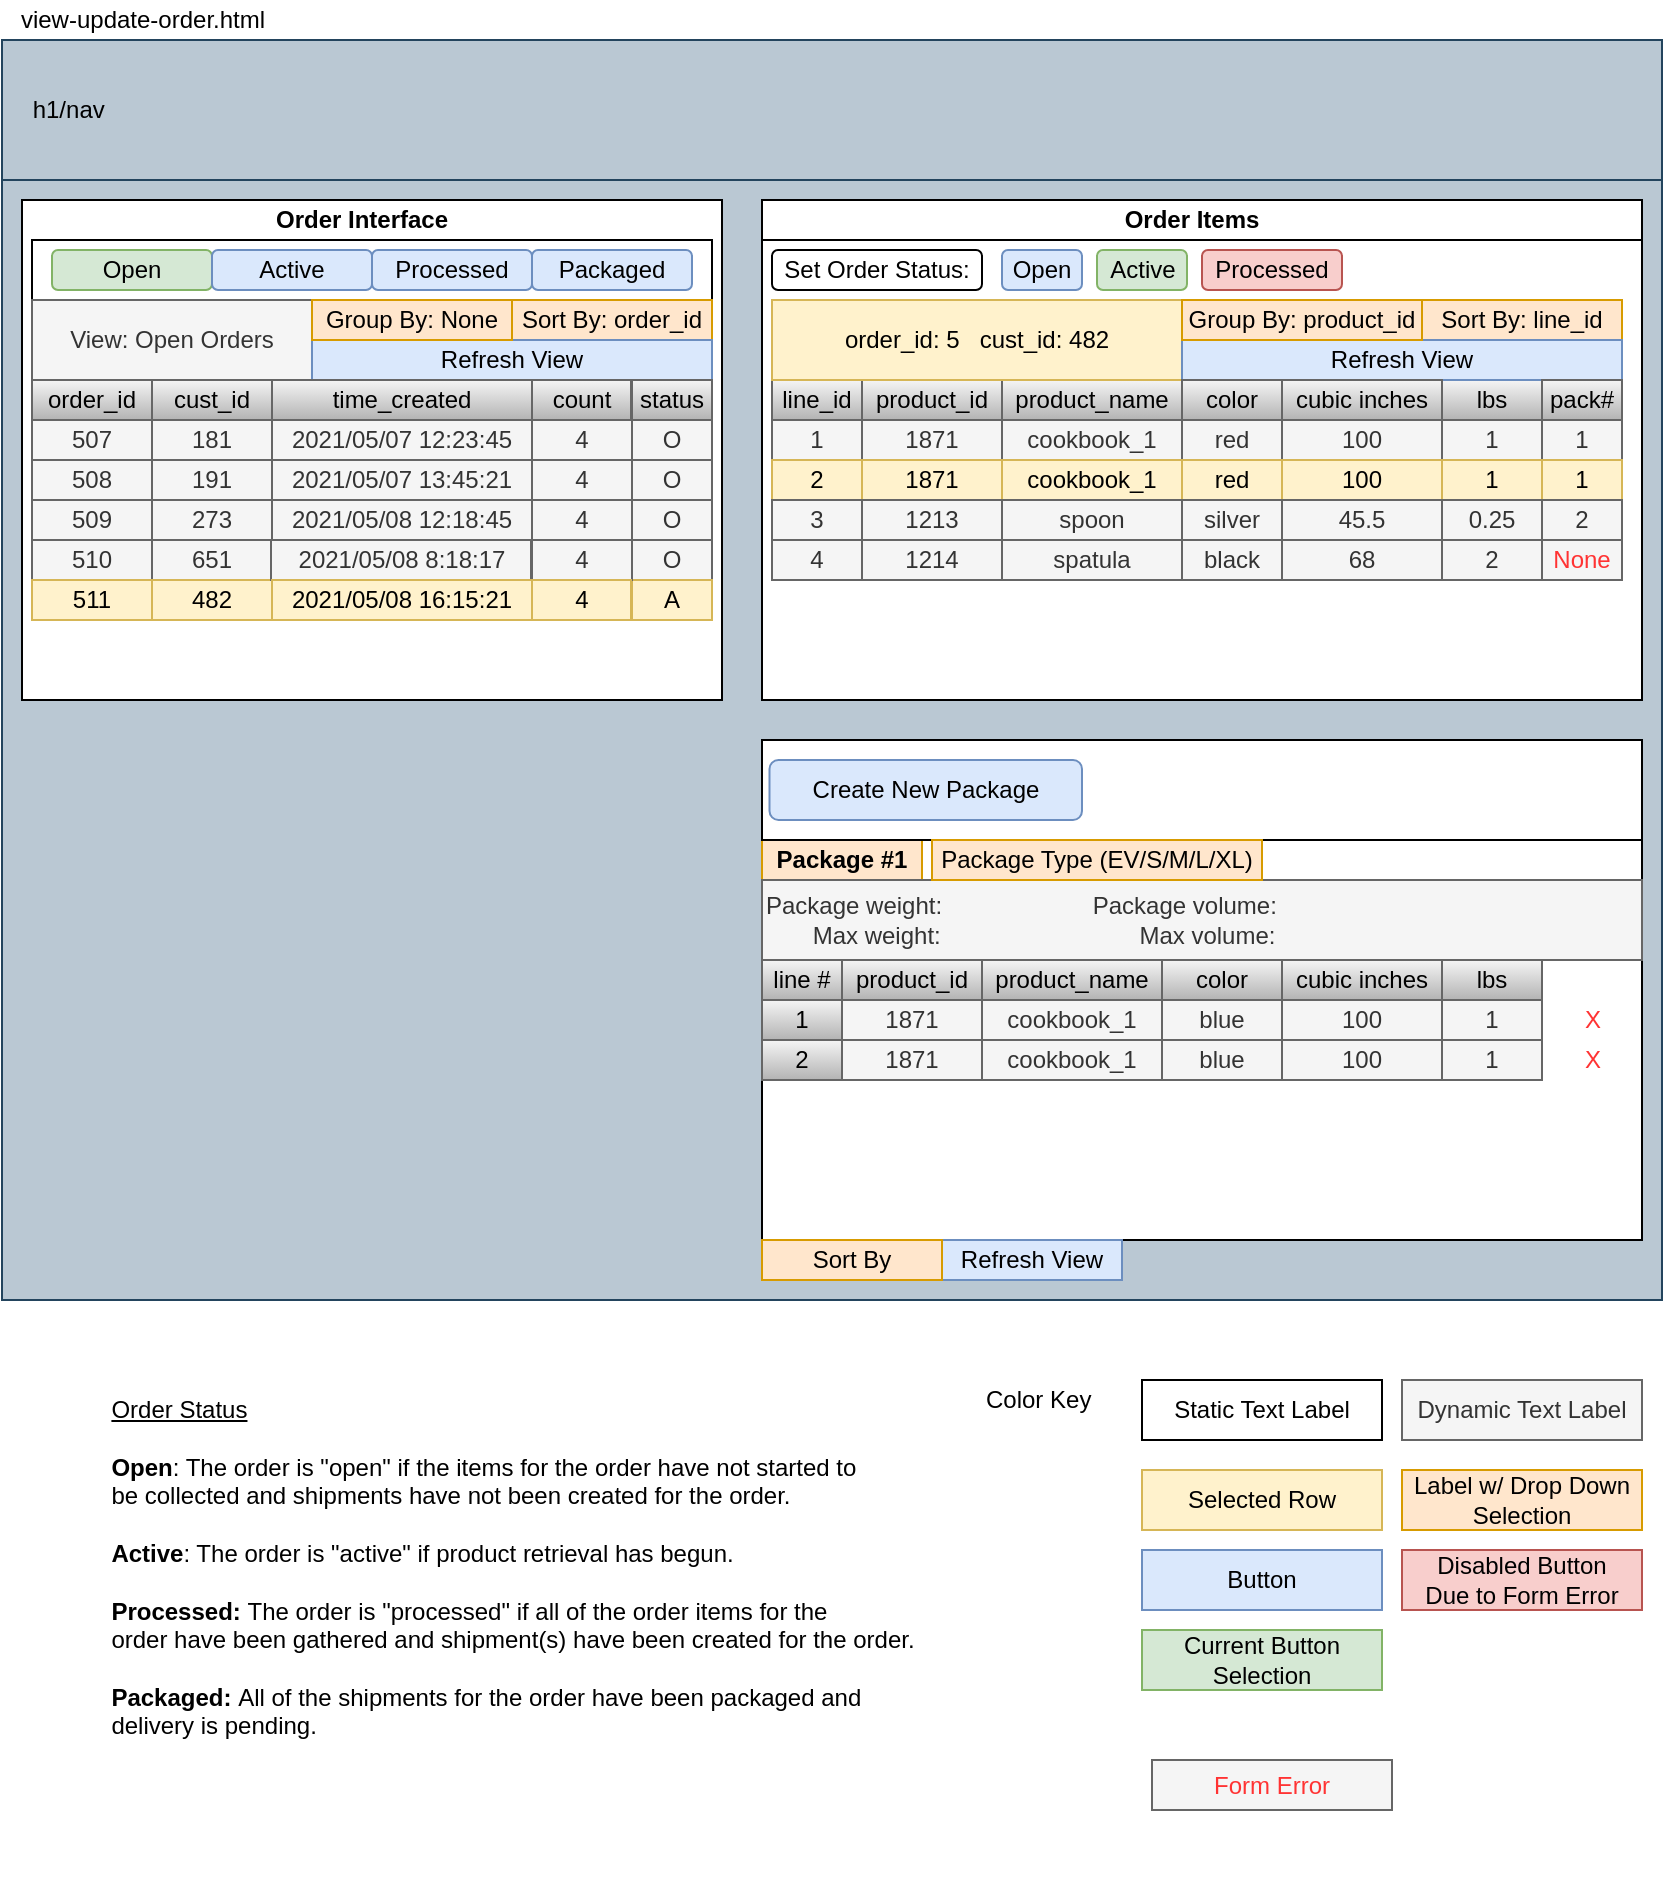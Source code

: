 <mxfile version="16.1.2" type="device" pages="2"><diagram id="BuXL6oBFSHTAcKsZrIEy" name="Page-1"><mxGraphModel dx="786" dy="572" grid="1" gridSize="10" guides="1" tooltips="1" connect="1" arrows="1" fold="1" page="1" pageScale="1" pageWidth="850" pageHeight="1100" math="0" shadow="0"><root><mxCell id="0"/><mxCell id="1" parent="0"/><mxCell id="WvQGHnOPf6z63JiF0Jk0-1" value="" style="rounded=0;whiteSpace=wrap;html=1;fillColor=#bac8d3;strokeColor=#23445d;" vertex="1" parent="1"><mxGeometry x="10" y="30" width="830" height="630" as="geometry"/></mxCell><mxCell id="WvQGHnOPf6z63JiF0Jk0-2" value="&amp;nbsp; &amp;nbsp; h1/nav" style="rounded=0;whiteSpace=wrap;html=1;align=left;fillColor=#bac8d3;strokeColor=#23445d;" vertex="1" parent="1"><mxGeometry x="10" y="30" width="830" height="70" as="geometry"/></mxCell><mxCell id="WvQGHnOPf6z63JiF0Jk0-3" value="" style="rounded=0;whiteSpace=wrap;html=1;" vertex="1" parent="1"><mxGeometry x="20" y="110" width="350" height="250" as="geometry"/></mxCell><mxCell id="WvQGHnOPf6z63JiF0Jk0-5" value="view-update-order.html" style="text;html=1;align=center;verticalAlign=middle;resizable=0;points=[];autosize=1;strokeColor=none;fillColor=none;" vertex="1" parent="1"><mxGeometry x="10" y="10" width="140" height="20" as="geometry"/></mxCell><mxCell id="WvQGHnOPf6z63JiF0Jk0-7" value="" style="rounded=0;whiteSpace=wrap;html=1;" vertex="1" parent="1"><mxGeometry x="25" y="130" width="340" height="30" as="geometry"/></mxCell><mxCell id="WvQGHnOPf6z63JiF0Jk0-8" value="Open" style="rounded=1;whiteSpace=wrap;html=1;fillColor=#d5e8d4;strokeColor=#82b366;" vertex="1" parent="1"><mxGeometry x="35" y="135" width="80" height="20" as="geometry"/></mxCell><mxCell id="WvQGHnOPf6z63JiF0Jk0-10" value="Active" style="rounded=1;whiteSpace=wrap;html=1;fillColor=#dae8fc;strokeColor=#6c8ebf;" vertex="1" parent="1"><mxGeometry x="115" y="135" width="80" height="20" as="geometry"/></mxCell><mxCell id="WvQGHnOPf6z63JiF0Jk0-12" value="Packaged" style="rounded=1;whiteSpace=wrap;html=1;fillColor=#dae8fc;strokeColor=#6c8ebf;" vertex="1" parent="1"><mxGeometry x="275" y="135" width="80" height="20" as="geometry"/></mxCell><mxCell id="WvQGHnOPf6z63JiF0Jk0-14" value="Processed" style="rounded=1;whiteSpace=wrap;html=1;fillColor=#dae8fc;strokeColor=#6c8ebf;" vertex="1" parent="1"><mxGeometry x="195" y="135" width="80" height="20" as="geometry"/></mxCell><mxCell id="WvQGHnOPf6z63JiF0Jk0-15" value="&lt;div style=&quot;text-align: left&quot;&gt;&lt;span&gt;&lt;u&gt;Order Status&lt;/u&gt;&lt;/span&gt;&lt;/div&gt;&lt;div style=&quot;text-align: left&quot;&gt;&lt;span&gt;&lt;u&gt;&lt;br&gt;&lt;/u&gt;&lt;/span&gt;&lt;/div&gt;&lt;b&gt;&lt;div style=&quot;text-align: left&quot;&gt;&lt;b&gt;Open&lt;/b&gt;&lt;span style=&quot;font-weight: normal&quot;&gt;: The order is &quot;open&quot; if the items for the order have not started to&lt;/span&gt;&lt;/div&gt;&lt;/b&gt;&lt;div style=&quot;text-align: left&quot;&gt;&lt;span&gt;be collected and shipments have not been created for the order.&lt;/span&gt;&lt;/div&gt;&lt;div style=&quot;text-align: left&quot;&gt;&lt;br&gt;&lt;/div&gt;&lt;div style=&quot;text-align: left&quot;&gt;&lt;b&gt;Active&lt;/b&gt;&lt;span&gt;: The order is &quot;active&quot; if product retrieval has begun.&lt;/span&gt;&lt;/div&gt;&lt;div style=&quot;text-align: left&quot;&gt;&lt;br&gt;&lt;/div&gt;&lt;b&gt;&lt;div style=&quot;text-align: left&quot;&gt;&lt;b&gt;Processed: &lt;/b&gt;&lt;span style=&quot;font-weight: normal&quot;&gt;The order is &quot;processed&quot; if all of the order items for the&lt;/span&gt;&lt;/div&gt;&lt;/b&gt;&lt;div style=&quot;text-align: left&quot;&gt;&lt;span&gt;order have been gathered and shipment(s) have been created for the order.&lt;/span&gt;&lt;/div&gt;&lt;div style=&quot;text-align: left&quot;&gt;&lt;br&gt;&lt;/div&gt;&lt;b&gt;&lt;div style=&quot;text-align: left&quot;&gt;&lt;b&gt;Packaged: &lt;/b&gt;&lt;span style=&quot;font-weight: normal&quot;&gt;All of the shipments for the order have been packaged and&amp;nbsp;&lt;/span&gt;&lt;/div&gt;&lt;/b&gt;&lt;div style=&quot;text-align: left&quot;&gt;&lt;span&gt;delivery is pending.&lt;/span&gt;&lt;/div&gt;&lt;div style=&quot;text-align: left&quot;&gt;&lt;span&gt;&lt;br&gt;&lt;/span&gt;&lt;/div&gt;&lt;div style=&quot;text-align: left&quot;&gt;&lt;span&gt;&lt;br&gt;&lt;/span&gt;&lt;/div&gt;&lt;div style=&quot;text-align: left&quot;&gt;&lt;br&gt;&lt;/div&gt;&lt;br&gt;&amp;nbsp;" style="text;html=1;align=center;verticalAlign=middle;resizable=0;points=[];autosize=1;strokeColor=none;fillColor=none;" vertex="1" parent="1"><mxGeometry x="55" y="710" width="420" height="240" as="geometry"/></mxCell><mxCell id="WvQGHnOPf6z63JiF0Jk0-16" value="&lt;b&gt;Order Interface&lt;/b&gt;" style="text;html=1;align=left;verticalAlign=middle;resizable=0;points=[];autosize=1;strokeColor=none;fillColor=none;" vertex="1" parent="1"><mxGeometry x="145" y="110" width="100" height="20" as="geometry"/></mxCell><mxCell id="WvQGHnOPf6z63JiF0Jk0-17" value="View: Open Orders" style="rounded=0;whiteSpace=wrap;html=1;fillColor=#f5f5f5;fontColor=#333333;strokeColor=#666666;" vertex="1" parent="1"><mxGeometry x="25" y="160" width="140" height="40" as="geometry"/></mxCell><mxCell id="WvQGHnOPf6z63JiF0Jk0-18" value="Sort By: order_id" style="rounded=0;whiteSpace=wrap;html=1;fillColor=#ffe6cc;strokeColor=#d79b00;" vertex="1" parent="1"><mxGeometry x="265" y="160" width="100" height="20" as="geometry"/></mxCell><mxCell id="WvQGHnOPf6z63JiF0Jk0-22" value="Refresh View" style="rounded=0;whiteSpace=wrap;html=1;fillColor=#dae8fc;strokeColor=#6c8ebf;" vertex="1" parent="1"><mxGeometry x="165" y="180" width="200" height="20" as="geometry"/></mxCell><mxCell id="WvQGHnOPf6z63JiF0Jk0-23" value="" style="rounded=0;whiteSpace=wrap;html=1;" vertex="1" parent="1"><mxGeometry x="390" y="110" width="440" height="250" as="geometry"/></mxCell><mxCell id="WvQGHnOPf6z63JiF0Jk0-24" value="Group By: None" style="rounded=0;whiteSpace=wrap;html=1;fillColor=#ffe6cc;strokeColor=#d79b00;" vertex="1" parent="1"><mxGeometry x="165" y="160" width="100" height="20" as="geometry"/></mxCell><mxCell id="WvQGHnOPf6z63JiF0Jk0-25" value="order_id" style="rounded=0;whiteSpace=wrap;html=1;fillColor=#f5f5f5;strokeColor=#666666;gradientColor=#b3b3b3;" vertex="1" parent="1"><mxGeometry x="25" y="200" width="60" height="20" as="geometry"/></mxCell><mxCell id="WvQGHnOPf6z63JiF0Jk0-26" value="cust_id" style="rounded=0;whiteSpace=wrap;html=1;fillColor=#f5f5f5;strokeColor=#666666;gradientColor=#b3b3b3;" vertex="1" parent="1"><mxGeometry x="85" y="200" width="60" height="20" as="geometry"/></mxCell><mxCell id="WvQGHnOPf6z63JiF0Jk0-27" value="time_created" style="rounded=0;whiteSpace=wrap;html=1;fillColor=#f5f5f5;strokeColor=#666666;gradientColor=#b3b3b3;" vertex="1" parent="1"><mxGeometry x="145" y="200" width="130" height="20" as="geometry"/></mxCell><mxCell id="WvQGHnOPf6z63JiF0Jk0-28" value="Color Key" style="text;html=1;align=left;verticalAlign=middle;resizable=0;points=[];autosize=1;strokeColor=none;fillColor=none;" vertex="1" parent="1"><mxGeometry x="500" y="700" width="70" height="20" as="geometry"/></mxCell><mxCell id="WvQGHnOPf6z63JiF0Jk0-29" value="Static Text Label" style="whiteSpace=wrap;html=1;" vertex="1" parent="1"><mxGeometry x="580" y="700" width="120" height="30" as="geometry"/></mxCell><mxCell id="WvQGHnOPf6z63JiF0Jk0-30" value="Dynamic Text Label" style="whiteSpace=wrap;html=1;fillColor=#f5f5f5;fontColor=#333333;strokeColor=#666666;" vertex="1" parent="1"><mxGeometry x="710" y="700" width="120" height="30" as="geometry"/></mxCell><mxCell id="WvQGHnOPf6z63JiF0Jk0-31" value="Button" style="whiteSpace=wrap;html=1;fillColor=#dae8fc;strokeColor=#6c8ebf;" vertex="1" parent="1"><mxGeometry x="580" y="785" width="120" height="30" as="geometry"/></mxCell><mxCell id="WvQGHnOPf6z63JiF0Jk0-32" value="Current Button Selection" style="whiteSpace=wrap;html=1;fillColor=#d5e8d4;strokeColor=#82b366;" vertex="1" parent="1"><mxGeometry x="580" y="825" width="120" height="30" as="geometry"/></mxCell><mxCell id="WvQGHnOPf6z63JiF0Jk0-33" value="Selected Row" style="whiteSpace=wrap;html=1;fillColor=#fff2cc;strokeColor=#d6b656;" vertex="1" parent="1"><mxGeometry x="580" y="745" width="120" height="30" as="geometry"/></mxCell><mxCell id="WvQGHnOPf6z63JiF0Jk0-34" value="Label w/ Drop Down Selection" style="whiteSpace=wrap;html=1;fillColor=#ffe6cc;strokeColor=#d79b00;" vertex="1" parent="1"><mxGeometry x="710" y="745" width="120" height="30" as="geometry"/></mxCell><mxCell id="WvQGHnOPf6z63JiF0Jk0-35" value="count" style="rounded=0;whiteSpace=wrap;html=1;fillColor=#f5f5f5;strokeColor=#666666;gradientColor=#b3b3b3;" vertex="1" parent="1"><mxGeometry x="275" y="200" width="49.5" height="20" as="geometry"/></mxCell><mxCell id="WvQGHnOPf6z63JiF0Jk0-36" value="status" style="rounded=0;whiteSpace=wrap;html=1;fillColor=#f5f5f5;strokeColor=#666666;gradientColor=#b3b3b3;" vertex="1" parent="1"><mxGeometry x="325" y="200" width="40" height="20" as="geometry"/></mxCell><mxCell id="WvQGHnOPf6z63JiF0Jk0-37" value="507" style="rounded=0;whiteSpace=wrap;html=1;fillColor=#f5f5f5;strokeColor=#666666;fontColor=#333333;" vertex="1" parent="1"><mxGeometry x="25" y="220" width="60" height="20" as="geometry"/></mxCell><mxCell id="WvQGHnOPf6z63JiF0Jk0-38" value="181" style="rounded=0;whiteSpace=wrap;html=1;fillColor=#f5f5f5;strokeColor=#666666;fontColor=#333333;" vertex="1" parent="1"><mxGeometry x="85" y="220" width="60" height="20" as="geometry"/></mxCell><mxCell id="WvQGHnOPf6z63JiF0Jk0-39" value="2021/05/07 12:23:45" style="rounded=0;whiteSpace=wrap;html=1;fillColor=#f5f5f5;strokeColor=#666666;fontColor=#333333;" vertex="1" parent="1"><mxGeometry x="145" y="220" width="130" height="20" as="geometry"/></mxCell><mxCell id="WvQGHnOPf6z63JiF0Jk0-40" value="4" style="rounded=0;whiteSpace=wrap;html=1;fillColor=#f5f5f5;strokeColor=#666666;fontColor=#333333;" vertex="1" parent="1"><mxGeometry x="275" y="220" width="50" height="20" as="geometry"/></mxCell><mxCell id="WvQGHnOPf6z63JiF0Jk0-41" value="O" style="rounded=0;whiteSpace=wrap;html=1;fillColor=#f5f5f5;strokeColor=#666666;fontColor=#333333;" vertex="1" parent="1"><mxGeometry x="325" y="220" width="40" height="20" as="geometry"/></mxCell><mxCell id="WvQGHnOPf6z63JiF0Jk0-42" value="508" style="rounded=0;whiteSpace=wrap;html=1;fillColor=#f5f5f5;strokeColor=#666666;fontColor=#333333;" vertex="1" parent="1"><mxGeometry x="25" y="240" width="60" height="20" as="geometry"/></mxCell><mxCell id="WvQGHnOPf6z63JiF0Jk0-43" value="191" style="rounded=0;whiteSpace=wrap;html=1;fillColor=#f5f5f5;strokeColor=#666666;fontColor=#333333;" vertex="1" parent="1"><mxGeometry x="85" y="240" width="60" height="20" as="geometry"/></mxCell><mxCell id="WvQGHnOPf6z63JiF0Jk0-46" value="O" style="rounded=0;whiteSpace=wrap;html=1;fillColor=#f5f5f5;strokeColor=#666666;fontColor=#333333;" vertex="1" parent="1"><mxGeometry x="325" y="240" width="40" height="20" as="geometry"/></mxCell><mxCell id="WvQGHnOPf6z63JiF0Jk0-47" value="509" style="rounded=0;whiteSpace=wrap;html=1;fillColor=#f5f5f5;strokeColor=#666666;fontColor=#333333;" vertex="1" parent="1"><mxGeometry x="25" y="260" width="60" height="20" as="geometry"/></mxCell><mxCell id="WvQGHnOPf6z63JiF0Jk0-48" value="273" style="rounded=0;whiteSpace=wrap;html=1;fillColor=#f5f5f5;strokeColor=#666666;fontColor=#333333;" vertex="1" parent="1"><mxGeometry x="85" y="260" width="60" height="20" as="geometry"/></mxCell><mxCell id="WvQGHnOPf6z63JiF0Jk0-51" value="O" style="rounded=0;whiteSpace=wrap;html=1;fillColor=#f5f5f5;strokeColor=#666666;fontColor=#333333;" vertex="1" parent="1"><mxGeometry x="325" y="260" width="40" height="20" as="geometry"/></mxCell><mxCell id="WvQGHnOPf6z63JiF0Jk0-52" value="510" style="rounded=0;whiteSpace=wrap;html=1;fillColor=#f5f5f5;strokeColor=#666666;fontColor=#333333;" vertex="1" parent="1"><mxGeometry x="25" y="280" width="60" height="20" as="geometry"/></mxCell><mxCell id="WvQGHnOPf6z63JiF0Jk0-53" value="651" style="rounded=0;whiteSpace=wrap;html=1;fillColor=#f5f5f5;strokeColor=#666666;fontColor=#333333;" vertex="1" parent="1"><mxGeometry x="85" y="280" width="60" height="20" as="geometry"/></mxCell><mxCell id="WvQGHnOPf6z63JiF0Jk0-56" value="O" style="rounded=0;whiteSpace=wrap;html=1;fillColor=#f5f5f5;strokeColor=#666666;fontColor=#333333;" vertex="1" parent="1"><mxGeometry x="325" y="280" width="40" height="20" as="geometry"/></mxCell><mxCell id="WvQGHnOPf6z63JiF0Jk0-57" value="511" style="rounded=0;whiteSpace=wrap;html=1;fillColor=#fff2cc;strokeColor=#d6b656;" vertex="1" parent="1"><mxGeometry x="25" y="300" width="60" height="20" as="geometry"/></mxCell><mxCell id="WvQGHnOPf6z63JiF0Jk0-58" value="482" style="rounded=0;whiteSpace=wrap;html=1;fillColor=#fff2cc;strokeColor=#d6b656;" vertex="1" parent="1"><mxGeometry x="85" y="300" width="60" height="20" as="geometry"/></mxCell><mxCell id="WvQGHnOPf6z63JiF0Jk0-61" value="A" style="rounded=0;whiteSpace=wrap;html=1;fillColor=#fff2cc;strokeColor=#d6b656;" vertex="1" parent="1"><mxGeometry x="325" y="300" width="40" height="20" as="geometry"/></mxCell><mxCell id="WvQGHnOPf6z63JiF0Jk0-98" value="1" style="rounded=0;whiteSpace=wrap;html=1;fillColor=#f5f5f5;strokeColor=#666666;fontColor=#333333;" vertex="1" parent="1"><mxGeometry x="395" y="220" width="45" height="20" as="geometry"/></mxCell><mxCell id="WvQGHnOPf6z63JiF0Jk0-99" value="1871" style="rounded=0;whiteSpace=wrap;html=1;fillColor=#f5f5f5;strokeColor=#666666;fontColor=#333333;" vertex="1" parent="1"><mxGeometry x="440" y="220" width="70" height="20" as="geometry"/></mxCell><mxCell id="WvQGHnOPf6z63JiF0Jk0-100" value="cookbook_1" style="rounded=0;whiteSpace=wrap;html=1;fillColor=#f5f5f5;strokeColor=#666666;fontColor=#333333;" vertex="1" parent="1"><mxGeometry x="510" y="220" width="90" height="20" as="geometry"/></mxCell><mxCell id="WvQGHnOPf6z63JiF0Jk0-102" value="1" style="rounded=0;whiteSpace=wrap;html=1;fillColor=#f5f5f5;strokeColor=#666666;fontColor=#333333;" vertex="1" parent="1"><mxGeometry x="730" y="220" width="50" height="20" as="geometry"/></mxCell><mxCell id="WvQGHnOPf6z63JiF0Jk0-103" value="line_id" style="rounded=0;whiteSpace=wrap;html=1;fillColor=#f5f5f5;strokeColor=#666666;gradientColor=#b3b3b3;" vertex="1" parent="1"><mxGeometry x="395" y="200" width="45" height="20" as="geometry"/></mxCell><mxCell id="WvQGHnOPf6z63JiF0Jk0-104" value="product_id" style="rounded=0;whiteSpace=wrap;html=1;fillColor=#f5f5f5;strokeColor=#666666;gradientColor=#b3b3b3;" vertex="1" parent="1"><mxGeometry x="440" y="200" width="70" height="20" as="geometry"/></mxCell><mxCell id="WvQGHnOPf6z63JiF0Jk0-105" value="product_name" style="rounded=0;whiteSpace=wrap;html=1;fillColor=#f5f5f5;strokeColor=#666666;gradientColor=#b3b3b3;" vertex="1" parent="1"><mxGeometry x="510" y="200" width="90" height="20" as="geometry"/></mxCell><mxCell id="WvQGHnOPf6z63JiF0Jk0-106" value="lbs" style="rounded=0;whiteSpace=wrap;html=1;fillColor=#f5f5f5;strokeColor=#666666;gradientColor=#b3b3b3;" vertex="1" parent="1"><mxGeometry x="730" y="200" width="50" height="20" as="geometry"/></mxCell><mxCell id="WvQGHnOPf6z63JiF0Jk0-109" value="order_id: 5&amp;nbsp; &amp;nbsp;cust_id: 482" style="rounded=0;whiteSpace=wrap;html=1;fillColor=#fff2cc;strokeColor=#d6b656;" vertex="1" parent="1"><mxGeometry x="395" y="160" width="205" height="40" as="geometry"/></mxCell><mxCell id="WvQGHnOPf6z63JiF0Jk0-113" value="4" style="rounded=0;whiteSpace=wrap;html=1;fillColor=#f5f5f5;strokeColor=#666666;fontColor=#333333;" vertex="1" parent="1"><mxGeometry x="275" y="240" width="50" height="20" as="geometry"/></mxCell><mxCell id="WvQGHnOPf6z63JiF0Jk0-123" value="Sort By: line_id" style="rounded=0;whiteSpace=wrap;html=1;fillColor=#ffe6cc;strokeColor=#d79b00;" vertex="1" parent="1"><mxGeometry x="720" y="160" width="100" height="20" as="geometry"/></mxCell><mxCell id="WvQGHnOPf6z63JiF0Jk0-124" value="Refresh View" style="rounded=0;whiteSpace=wrap;html=1;fillColor=#dae8fc;strokeColor=#6c8ebf;" vertex="1" parent="1"><mxGeometry x="600" y="180" width="220" height="20" as="geometry"/></mxCell><mxCell id="WvQGHnOPf6z63JiF0Jk0-125" value="Group By: product_id" style="rounded=0;whiteSpace=wrap;html=1;fillColor=#ffe6cc;strokeColor=#d79b00;" vertex="1" parent="1"><mxGeometry x="600" y="160" width="120" height="20" as="geometry"/></mxCell><mxCell id="WvQGHnOPf6z63JiF0Jk0-132" value="red" style="rounded=0;whiteSpace=wrap;html=1;fillColor=#f5f5f5;strokeColor=#666666;fontColor=#333333;" vertex="1" parent="1"><mxGeometry x="600" y="220" width="50" height="20" as="geometry"/></mxCell><mxCell id="WvQGHnOPf6z63JiF0Jk0-133" value="color" style="rounded=0;whiteSpace=wrap;html=1;fillColor=#f5f5f5;strokeColor=#666666;gradientColor=#b3b3b3;" vertex="1" parent="1"><mxGeometry x="600" y="200" width="50" height="20" as="geometry"/></mxCell><mxCell id="WvQGHnOPf6z63JiF0Jk0-134" value="2" style="rounded=0;whiteSpace=wrap;html=1;fillColor=#fff2cc;strokeColor=#d6b656;" vertex="1" parent="1"><mxGeometry x="395" y="240" width="45" height="20" as="geometry"/></mxCell><mxCell id="WvQGHnOPf6z63JiF0Jk0-135" value="1871" style="rounded=0;whiteSpace=wrap;html=1;fillColor=#fff2cc;strokeColor=#d6b656;" vertex="1" parent="1"><mxGeometry x="440" y="240" width="70" height="20" as="geometry"/></mxCell><mxCell id="WvQGHnOPf6z63JiF0Jk0-136" value="cookbook_1" style="rounded=0;whiteSpace=wrap;html=1;fillColor=#fff2cc;strokeColor=#d6b656;" vertex="1" parent="1"><mxGeometry x="510" y="240" width="90" height="20" as="geometry"/></mxCell><mxCell id="WvQGHnOPf6z63JiF0Jk0-137" value="1" style="rounded=0;whiteSpace=wrap;html=1;fillColor=#fff2cc;strokeColor=#d6b656;" vertex="1" parent="1"><mxGeometry x="730" y="240" width="50" height="20" as="geometry"/></mxCell><mxCell id="WvQGHnOPf6z63JiF0Jk0-138" value="red" style="rounded=0;whiteSpace=wrap;html=1;fillColor=#fff2cc;strokeColor=#d6b656;" vertex="1" parent="1"><mxGeometry x="600" y="240" width="50" height="20" as="geometry"/></mxCell><mxCell id="WvQGHnOPf6z63JiF0Jk0-139" value="" style="rounded=0;whiteSpace=wrap;html=1;" vertex="1" parent="1"><mxGeometry x="390" y="110" width="440" height="20" as="geometry"/></mxCell><mxCell id="WvQGHnOPf6z63JiF0Jk0-95" value="&lt;b&gt;Order Items&lt;/b&gt;" style="text;html=1;strokeColor=none;fillColor=none;align=center;verticalAlign=middle;whiteSpace=wrap;rounded=0;" vertex="1" parent="1"><mxGeometry x="540" y="110" width="130" height="20" as="geometry"/></mxCell><mxCell id="WvQGHnOPf6z63JiF0Jk0-140" value="3" style="rounded=0;whiteSpace=wrap;html=1;fillColor=#f5f5f5;strokeColor=#666666;fontColor=#333333;" vertex="1" parent="1"><mxGeometry x="395" y="260" width="45" height="20" as="geometry"/></mxCell><mxCell id="WvQGHnOPf6z63JiF0Jk0-141" value="1213" style="rounded=0;whiteSpace=wrap;html=1;fillColor=#f5f5f5;strokeColor=#666666;fontColor=#333333;" vertex="1" parent="1"><mxGeometry x="440" y="260" width="70" height="20" as="geometry"/></mxCell><mxCell id="WvQGHnOPf6z63JiF0Jk0-142" value="spoon" style="rounded=0;whiteSpace=wrap;html=1;fillColor=#f5f5f5;strokeColor=#666666;fontColor=#333333;" vertex="1" parent="1"><mxGeometry x="510" y="260" width="90" height="20" as="geometry"/></mxCell><mxCell id="WvQGHnOPf6z63JiF0Jk0-143" value="0.25" style="rounded=0;whiteSpace=wrap;html=1;fillColor=#f5f5f5;strokeColor=#666666;fontColor=#333333;" vertex="1" parent="1"><mxGeometry x="730" y="260" width="50" height="20" as="geometry"/></mxCell><mxCell id="WvQGHnOPf6z63JiF0Jk0-144" value="silver" style="rounded=0;whiteSpace=wrap;html=1;fillColor=#f5f5f5;strokeColor=#666666;fontColor=#333333;" vertex="1" parent="1"><mxGeometry x="600" y="260" width="50" height="20" as="geometry"/></mxCell><mxCell id="WvQGHnOPf6z63JiF0Jk0-145" value="4" style="rounded=0;whiteSpace=wrap;html=1;fillColor=#f5f5f5;strokeColor=#666666;fontColor=#333333;" vertex="1" parent="1"><mxGeometry x="395" y="280" width="45" height="20" as="geometry"/></mxCell><mxCell id="WvQGHnOPf6z63JiF0Jk0-146" value="1214" style="rounded=0;whiteSpace=wrap;html=1;fillColor=#f5f5f5;strokeColor=#666666;fontColor=#333333;" vertex="1" parent="1"><mxGeometry x="440" y="280" width="70" height="20" as="geometry"/></mxCell><mxCell id="WvQGHnOPf6z63JiF0Jk0-147" value="spatula" style="rounded=0;whiteSpace=wrap;html=1;fillColor=#f5f5f5;strokeColor=#666666;fontColor=#333333;" vertex="1" parent="1"><mxGeometry x="510" y="280" width="90" height="20" as="geometry"/></mxCell><mxCell id="WvQGHnOPf6z63JiF0Jk0-148" value="2" style="rounded=0;whiteSpace=wrap;html=1;fillColor=#f5f5f5;strokeColor=#666666;fontColor=#333333;" vertex="1" parent="1"><mxGeometry x="730" y="280" width="50" height="20" as="geometry"/></mxCell><mxCell id="WvQGHnOPf6z63JiF0Jk0-149" value="black" style="rounded=0;whiteSpace=wrap;html=1;fillColor=#f5f5f5;strokeColor=#666666;fontColor=#333333;" vertex="1" parent="1"><mxGeometry x="600" y="280" width="50" height="20" as="geometry"/></mxCell><mxCell id="WvQGHnOPf6z63JiF0Jk0-166" value="4" style="rounded=0;whiteSpace=wrap;html=1;fillColor=#f5f5f5;strokeColor=#666666;fontColor=#333333;" vertex="1" parent="1"><mxGeometry x="275" y="260" width="50" height="20" as="geometry"/></mxCell><mxCell id="WvQGHnOPf6z63JiF0Jk0-167" value="4" style="rounded=0;whiteSpace=wrap;html=1;fillColor=#f5f5f5;strokeColor=#666666;fontColor=#333333;" vertex="1" parent="1"><mxGeometry x="275" y="280" width="50" height="20" as="geometry"/></mxCell><mxCell id="WvQGHnOPf6z63JiF0Jk0-168" value="4" style="rounded=0;whiteSpace=wrap;html=1;fillColor=#fff2cc;strokeColor=#d6b656;" vertex="1" parent="1"><mxGeometry x="274.5" y="300" width="50" height="20" as="geometry"/></mxCell><mxCell id="WvQGHnOPf6z63JiF0Jk0-175" value="2021/05/07 13:45:21" style="rounded=0;whiteSpace=wrap;html=1;fillColor=#f5f5f5;strokeColor=#666666;fontColor=#333333;" vertex="1" parent="1"><mxGeometry x="145" y="240" width="130" height="20" as="geometry"/></mxCell><mxCell id="WvQGHnOPf6z63JiF0Jk0-176" value="2021/05/08 12:18:45" style="rounded=0;whiteSpace=wrap;html=1;fillColor=#f5f5f5;strokeColor=#666666;fontColor=#333333;" vertex="1" parent="1"><mxGeometry x="145" y="260" width="130" height="20" as="geometry"/></mxCell><mxCell id="WvQGHnOPf6z63JiF0Jk0-177" value="2021/05/08 8:18:17" style="rounded=0;whiteSpace=wrap;html=1;fillColor=#f5f5f5;strokeColor=#666666;fontColor=#333333;" vertex="1" parent="1"><mxGeometry x="144.5" y="280" width="130" height="20" as="geometry"/></mxCell><mxCell id="WvQGHnOPf6z63JiF0Jk0-178" value="2021/05/08 16:15:21" style="rounded=0;whiteSpace=wrap;html=1;fillColor=#fff2cc;strokeColor=#d6b656;" vertex="1" parent="1"><mxGeometry x="145" y="300" width="130" height="20" as="geometry"/></mxCell><mxCell id="WvQGHnOPf6z63JiF0Jk0-186" value="Open" style="rounded=1;whiteSpace=wrap;html=1;fillColor=#dae8fc;strokeColor=#6c8ebf;" vertex="1" parent="1"><mxGeometry x="510" y="135" width="40" height="20" as="geometry"/></mxCell><mxCell id="WvQGHnOPf6z63JiF0Jk0-187" value="Set Order Status:" style="rounded=1;whiteSpace=wrap;html=1;" vertex="1" parent="1"><mxGeometry x="395" y="135" width="105" height="20" as="geometry"/></mxCell><mxCell id="WvQGHnOPf6z63JiF0Jk0-188" value="Active" style="rounded=1;whiteSpace=wrap;html=1;fillColor=#d5e8d4;strokeColor=#82b366;" vertex="1" parent="1"><mxGeometry x="557.5" y="135" width="45" height="20" as="geometry"/></mxCell><mxCell id="WvQGHnOPf6z63JiF0Jk0-189" value="Processed" style="rounded=1;whiteSpace=wrap;html=1;fillColor=#f8cecc;strokeColor=#b85450;" vertex="1" parent="1"><mxGeometry x="610" y="135" width="70" height="20" as="geometry"/></mxCell><mxCell id="WvQGHnOPf6z63JiF0Jk0-197" value="pack#" style="rounded=0;whiteSpace=wrap;html=1;fillColor=#f5f5f5;strokeColor=#666666;gradientColor=#b3b3b3;" vertex="1" parent="1"><mxGeometry x="780" y="200" width="40" height="20" as="geometry"/></mxCell><mxCell id="WvQGHnOPf6z63JiF0Jk0-198" value="1" style="rounded=0;whiteSpace=wrap;html=1;fillColor=#f5f5f5;strokeColor=#666666;fontColor=#333333;" vertex="1" parent="1"><mxGeometry x="780" y="220" width="40" height="20" as="geometry"/></mxCell><mxCell id="WvQGHnOPf6z63JiF0Jk0-199" value="1" style="rounded=0;whiteSpace=wrap;html=1;fillColor=#fff2cc;strokeColor=#d6b656;" vertex="1" parent="1"><mxGeometry x="780" y="240" width="40" height="20" as="geometry"/></mxCell><mxCell id="WvQGHnOPf6z63JiF0Jk0-200" value="2" style="rounded=0;whiteSpace=wrap;html=1;fillColor=#f5f5f5;strokeColor=#666666;fontColor=#333333;" vertex="1" parent="1"><mxGeometry x="780" y="260" width="40" height="20" as="geometry"/></mxCell><mxCell id="WvQGHnOPf6z63JiF0Jk0-201" value="&lt;font color=&quot;#ff3333&quot;&gt;None&lt;/font&gt;" style="rounded=0;whiteSpace=wrap;html=1;fillColor=#f5f5f5;strokeColor=#666666;fontColor=#333333;" vertex="1" parent="1"><mxGeometry x="780" y="280" width="40" height="20" as="geometry"/></mxCell><mxCell id="WvQGHnOPf6z63JiF0Jk0-202" value="Disabled Button&lt;br&gt;Due to Form Error" style="whiteSpace=wrap;html=1;fillColor=#f8cecc;strokeColor=#b85450;" vertex="1" parent="1"><mxGeometry x="710" y="785" width="120" height="30" as="geometry"/></mxCell><mxCell id="WvQGHnOPf6z63JiF0Jk0-203" value="" style="rounded=0;whiteSpace=wrap;html=1;" vertex="1" parent="1"><mxGeometry x="390" y="430" width="440" height="200" as="geometry"/></mxCell><mxCell id="WvQGHnOPf6z63JiF0Jk0-205" value="&lt;b&gt;Package #1&lt;/b&gt;" style="rounded=0;whiteSpace=wrap;html=1;fillColor=#ffe6cc;strokeColor=#d79b00;" vertex="1" parent="1"><mxGeometry x="390" y="430" width="80" height="20" as="geometry"/></mxCell><mxCell id="WvQGHnOPf6z63JiF0Jk0-213" value="&lt;font color=&quot;#ff3333&quot;&gt;Form Error&lt;/font&gt;" style="rounded=0;whiteSpace=wrap;html=1;fillColor=#f5f5f5;strokeColor=#666666;fontColor=#333333;" vertex="1" parent="1"><mxGeometry x="585" y="890" width="120" height="25" as="geometry"/></mxCell><mxCell id="WvQGHnOPf6z63JiF0Jk0-215" value="product_id" style="rounded=0;whiteSpace=wrap;html=1;fillColor=#f5f5f5;strokeColor=#666666;gradientColor=#b3b3b3;" vertex="1" parent="1"><mxGeometry x="430" y="490" width="70" height="20" as="geometry"/></mxCell><mxCell id="WvQGHnOPf6z63JiF0Jk0-216" value="product_name" style="rounded=0;whiteSpace=wrap;html=1;fillColor=#f5f5f5;strokeColor=#666666;gradientColor=#b3b3b3;" vertex="1" parent="1"><mxGeometry x="500" y="490" width="90" height="20" as="geometry"/></mxCell><mxCell id="WvQGHnOPf6z63JiF0Jk0-218" value="color" style="rounded=0;whiteSpace=wrap;html=1;fillColor=#f5f5f5;strokeColor=#666666;gradientColor=#b3b3b3;" vertex="1" parent="1"><mxGeometry x="590" y="490" width="60" height="20" as="geometry"/></mxCell><mxCell id="WvQGHnOPf6z63JiF0Jk0-219" value="1871" style="rounded=0;whiteSpace=wrap;html=1;fillColor=#f5f5f5;strokeColor=#666666;fontColor=#333333;" vertex="1" parent="1"><mxGeometry x="430" y="510" width="70" height="20" as="geometry"/></mxCell><mxCell id="WvQGHnOPf6z63JiF0Jk0-220" value="cookbook_1" style="rounded=0;whiteSpace=wrap;html=1;fillColor=#f5f5f5;strokeColor=#666666;fontColor=#333333;" vertex="1" parent="1"><mxGeometry x="500" y="510" width="90" height="20" as="geometry"/></mxCell><mxCell id="WvQGHnOPf6z63JiF0Jk0-221" value="blue" style="rounded=0;whiteSpace=wrap;html=1;fillColor=#f5f5f5;strokeColor=#666666;fontColor=#333333;" vertex="1" parent="1"><mxGeometry x="590" y="510" width="60" height="20" as="geometry"/></mxCell><mxCell id="WvQGHnOPf6z63JiF0Jk0-224" value="cubic inches" style="rounded=0;whiteSpace=wrap;html=1;fillColor=#f5f5f5;strokeColor=#666666;gradientColor=#b3b3b3;" vertex="1" parent="1"><mxGeometry x="650" y="200" width="80" height="20" as="geometry"/></mxCell><mxCell id="WvQGHnOPf6z63JiF0Jk0-225" value="100" style="rounded=0;whiteSpace=wrap;html=1;fillColor=#f5f5f5;strokeColor=#666666;fontColor=#333333;" vertex="1" parent="1"><mxGeometry x="650" y="220" width="80" height="20" as="geometry"/></mxCell><mxCell id="WvQGHnOPf6z63JiF0Jk0-226" value="100" style="rounded=0;whiteSpace=wrap;html=1;fillColor=#fff2cc;strokeColor=#d6b656;" vertex="1" parent="1"><mxGeometry x="650" y="240" width="80" height="20" as="geometry"/></mxCell><mxCell id="WvQGHnOPf6z63JiF0Jk0-227" value="45.5" style="rounded=0;whiteSpace=wrap;html=1;fillColor=#f5f5f5;strokeColor=#666666;fontColor=#333333;" vertex="1" parent="1"><mxGeometry x="650" y="260" width="80" height="20" as="geometry"/></mxCell><mxCell id="WvQGHnOPf6z63JiF0Jk0-228" value="68" style="rounded=0;whiteSpace=wrap;html=1;fillColor=#f5f5f5;strokeColor=#666666;fontColor=#333333;" vertex="1" parent="1"><mxGeometry x="650" y="280" width="80" height="20" as="geometry"/></mxCell><mxCell id="WvQGHnOPf6z63JiF0Jk0-229" value="cubic inches" style="rounded=0;whiteSpace=wrap;html=1;fillColor=#f5f5f5;strokeColor=#666666;gradientColor=#b3b3b3;" vertex="1" parent="1"><mxGeometry x="650" y="490" width="80" height="20" as="geometry"/></mxCell><mxCell id="WvQGHnOPf6z63JiF0Jk0-230" value="lbs" style="rounded=0;whiteSpace=wrap;html=1;fillColor=#f5f5f5;strokeColor=#666666;gradientColor=#b3b3b3;" vertex="1" parent="1"><mxGeometry x="730" y="490" width="50" height="20" as="geometry"/></mxCell><mxCell id="WvQGHnOPf6z63JiF0Jk0-235" value="Refresh View" style="rounded=0;whiteSpace=wrap;html=1;fillColor=#dae8fc;strokeColor=#6c8ebf;" vertex="1" parent="1"><mxGeometry x="480" y="630" width="90" height="20" as="geometry"/></mxCell><mxCell id="WvQGHnOPf6z63JiF0Jk0-238" value="Package weight:&amp;nbsp; &amp;nbsp;&lt;span style=&quot;white-space: pre&quot;&gt;&#9;&lt;span style=&quot;white-space: pre&quot;&gt;&#9;&lt;/span&gt;&lt;span style=&quot;white-space: pre&quot;&gt;&#9;&lt;/span&gt; P&lt;/span&gt;ackage volume:&lt;br&gt;&amp;nbsp; &amp;nbsp; &amp;nbsp; &amp;nbsp;Max weight: &lt;span style=&quot;white-space: pre&quot;&gt;&#9;&lt;/span&gt;&lt;span style=&quot;white-space: pre&quot;&gt;&#9;&lt;/span&gt;&amp;nbsp; &amp;nbsp; &amp;nbsp;&lt;span style=&quot;white-space: pre&quot;&gt;&#9;&lt;span style=&quot;white-space: pre&quot;&gt;&#9;&lt;/span&gt;&lt;/span&gt;Max volume:" style="rounded=0;whiteSpace=wrap;html=1;fillColor=#f5f5f5;strokeColor=#666666;align=left;fontColor=#333333;" vertex="1" parent="1"><mxGeometry x="390" y="450" width="440" height="40" as="geometry"/></mxCell><mxCell id="WvQGHnOPf6z63JiF0Jk0-239" value="" style="rounded=0;whiteSpace=wrap;html=1;fontColor=#FF3333;" vertex="1" parent="1"><mxGeometry x="390" y="380" width="440" height="50" as="geometry"/></mxCell><mxCell id="WvQGHnOPf6z63JiF0Jk0-237" value="Create New Package" style="rounded=1;whiteSpace=wrap;html=1;fillColor=#dae8fc;strokeColor=#6c8ebf;" vertex="1" parent="1"><mxGeometry x="393.75" y="390" width="156.25" height="30" as="geometry"/></mxCell><mxCell id="WvQGHnOPf6z63JiF0Jk0-240" value="100" style="rounded=0;whiteSpace=wrap;html=1;fillColor=#f5f5f5;strokeColor=#666666;fontColor=#333333;" vertex="1" parent="1"><mxGeometry x="650" y="510" width="80" height="20" as="geometry"/></mxCell><mxCell id="WvQGHnOPf6z63JiF0Jk0-241" value="1" style="rounded=0;whiteSpace=wrap;html=1;fillColor=#f5f5f5;strokeColor=#666666;fontColor=#333333;" vertex="1" parent="1"><mxGeometry x="730" y="510" width="50" height="20" as="geometry"/></mxCell><mxCell id="WvQGHnOPf6z63JiF0Jk0-234" value="Sort By" style="rounded=0;whiteSpace=wrap;html=1;fillColor=#ffe6cc;strokeColor=#d79b00;" vertex="1" parent="1"><mxGeometry x="390" y="630" width="90" height="20" as="geometry"/></mxCell><mxCell id="WvQGHnOPf6z63JiF0Jk0-243" value="line #" style="rounded=0;whiteSpace=wrap;html=1;fillColor=#f5f5f5;strokeColor=#666666;gradientColor=#b3b3b3;" vertex="1" parent="1"><mxGeometry x="390" y="490" width="40" height="20" as="geometry"/></mxCell><mxCell id="WvQGHnOPf6z63JiF0Jk0-247" value="1" style="rounded=0;whiteSpace=wrap;html=1;fillColor=#f5f5f5;strokeColor=#666666;gradientColor=#b3b3b3;" vertex="1" parent="1"><mxGeometry x="390" y="510" width="40" height="20" as="geometry"/></mxCell><mxCell id="WvQGHnOPf6z63JiF0Jk0-248" value="1871" style="rounded=0;whiteSpace=wrap;html=1;fillColor=#f5f5f5;strokeColor=#666666;fontColor=#333333;" vertex="1" parent="1"><mxGeometry x="430" y="530" width="70" height="20" as="geometry"/></mxCell><mxCell id="WvQGHnOPf6z63JiF0Jk0-249" value="cookbook_1" style="rounded=0;whiteSpace=wrap;html=1;fillColor=#f5f5f5;strokeColor=#666666;fontColor=#333333;" vertex="1" parent="1"><mxGeometry x="500" y="530" width="90" height="20" as="geometry"/></mxCell><mxCell id="WvQGHnOPf6z63JiF0Jk0-250" value="blue" style="rounded=0;whiteSpace=wrap;html=1;fillColor=#f5f5f5;strokeColor=#666666;fontColor=#333333;" vertex="1" parent="1"><mxGeometry x="590" y="530" width="60" height="20" as="geometry"/></mxCell><mxCell id="WvQGHnOPf6z63JiF0Jk0-251" value="100" style="rounded=0;whiteSpace=wrap;html=1;fillColor=#f5f5f5;strokeColor=#666666;fontColor=#333333;" vertex="1" parent="1"><mxGeometry x="650" y="530" width="80" height="20" as="geometry"/></mxCell><mxCell id="WvQGHnOPf6z63JiF0Jk0-252" value="1" style="rounded=0;whiteSpace=wrap;html=1;fillColor=#f5f5f5;strokeColor=#666666;fontColor=#333333;" vertex="1" parent="1"><mxGeometry x="730" y="530" width="50" height="20" as="geometry"/></mxCell><mxCell id="WvQGHnOPf6z63JiF0Jk0-253" value="2" style="rounded=0;whiteSpace=wrap;html=1;fillColor=#f5f5f5;strokeColor=#666666;gradientColor=#b3b3b3;" vertex="1" parent="1"><mxGeometry x="390" y="530" width="40" height="20" as="geometry"/></mxCell><mxCell id="WvQGHnOPf6z63JiF0Jk0-255" value="Package Type (EV/S/M/L/XL)" style="rounded=0;whiteSpace=wrap;html=1;fillColor=#ffe6cc;strokeColor=#d79b00;" vertex="1" parent="1"><mxGeometry x="475" y="430" width="165" height="20" as="geometry"/></mxCell><mxCell id="WvQGHnOPf6z63JiF0Jk0-256" value="X" style="text;html=1;resizable=0;autosize=1;align=center;verticalAlign=middle;points=[];fillColor=none;strokeColor=none;rounded=0;fontColor=#FF3333;" vertex="1" parent="1"><mxGeometry x="795" y="510" width="20" height="20" as="geometry"/></mxCell><mxCell id="WvQGHnOPf6z63JiF0Jk0-257" value="X" style="text;html=1;resizable=0;autosize=1;align=center;verticalAlign=middle;points=[];fillColor=none;strokeColor=none;rounded=0;fontColor=#FF3333;" vertex="1" parent="1"><mxGeometry x="795" y="530" width="20" height="20" as="geometry"/></mxCell></root></mxGraphModel></diagram><diagram id="gKn0gnoQR-mV2W-RKop0" name="Page-2"><mxGraphModel dx="786" dy="572" grid="1" gridSize="10" guides="1" tooltips="1" connect="1" arrows="1" fold="1" page="1" pageScale="1" pageWidth="850" pageHeight="1100" math="0" shadow="0"><root><mxCell id="D2pMynvQsZYuQKSLQyz5-0"/><mxCell id="D2pMynvQsZYuQKSLQyz5-1" parent="D2pMynvQsZYuQKSLQyz5-0"/><mxCell id="D2pMynvQsZYuQKSLQyz5-2" value="" style="rounded=0;whiteSpace=wrap;html=1;fontColor=#FF3333;" vertex="1" parent="D2pMynvQsZYuQKSLQyz5-1"><mxGeometry x="10" y="100" width="820" height="390" as="geometry"/></mxCell><mxCell id="D2pMynvQsZYuQKSLQyz5-3" value="&lt;font color=&quot;#000000&quot;&gt;view-edit-shipments.html&lt;/font&gt;" style="text;html=1;resizable=0;autosize=1;align=center;verticalAlign=middle;points=[];fillColor=none;strokeColor=none;rounded=0;fontColor=#FF3333;" vertex="1" parent="D2pMynvQsZYuQKSLQyz5-1"><mxGeometry x="70" y="70" width="150" height="20" as="geometry"/></mxCell><mxCell id="o_4DL-cIl_FpuolEiRiW-0" value="" style="rounded=0;whiteSpace=wrap;html=1;" vertex="1" parent="D2pMynvQsZYuQKSLQyz5-1"><mxGeometry x="20" y="110" width="720" height="250" as="geometry"/></mxCell><mxCell id="o_4DL-cIl_FpuolEiRiW-1" value="" style="rounded=0;whiteSpace=wrap;html=1;" vertex="1" parent="D2pMynvQsZYuQKSLQyz5-1"><mxGeometry x="25" y="130" width="340" height="30" as="geometry"/></mxCell><mxCell id="o_4DL-cIl_FpuolEiRiW-7" value="View: Open Orders" style="rounded=0;whiteSpace=wrap;html=1;fillColor=#f5f5f5;fontColor=#333333;strokeColor=#666666;" vertex="1" parent="D2pMynvQsZYuQKSLQyz5-1"><mxGeometry x="25" y="160" width="125" height="40" as="geometry"/></mxCell><mxCell id="o_4DL-cIl_FpuolEiRiW-8" value="Sort By: order_id" style="rounded=0;whiteSpace=wrap;html=1;fillColor=#ffe6cc;strokeColor=#d79b00;" vertex="1" parent="D2pMynvQsZYuQKSLQyz5-1"><mxGeometry x="260" y="410" width="100" height="20" as="geometry"/></mxCell><mxCell id="o_4DL-cIl_FpuolEiRiW-9" value="Refresh View" style="rounded=0;whiteSpace=wrap;html=1;fillColor=#dae8fc;strokeColor=#6c8ebf;" vertex="1" parent="D2pMynvQsZYuQKSLQyz5-1"><mxGeometry x="420" y="430" width="200" height="20" as="geometry"/></mxCell><mxCell id="o_4DL-cIl_FpuolEiRiW-10" value="Group By: None" style="rounded=0;whiteSpace=wrap;html=1;fillColor=#ffe6cc;strokeColor=#d79b00;" vertex="1" parent="D2pMynvQsZYuQKSLQyz5-1"><mxGeometry x="140" y="420" width="100" height="20" as="geometry"/></mxCell><mxCell id="o_4DL-cIl_FpuolEiRiW-13" value="shipment_id" style="rounded=0;whiteSpace=wrap;html=1;fillColor=#f5f5f5;strokeColor=#666666;gradientColor=#b3b3b3;" vertex="1" parent="D2pMynvQsZYuQKSLQyz5-1"><mxGeometry x="25" y="200" width="130" height="20" as="geometry"/></mxCell><mxCell id="o_4DL-cIl_FpuolEiRiW-15" value="status" style="rounded=0;whiteSpace=wrap;html=1;fillColor=#f5f5f5;strokeColor=#666666;gradientColor=#b3b3b3;" vertex="1" parent="D2pMynvQsZYuQKSLQyz5-1"><mxGeometry x="290" y="200" width="40" height="20" as="geometry"/></mxCell><mxCell id="m8_rfnMFb63VHi6PEab8-0" value="&amp;nbsp; &amp;nbsp; h1/nav" style="rounded=0;whiteSpace=wrap;html=1;align=left;fillColor=#bac8d3;strokeColor=#23445d;" vertex="1" parent="D2pMynvQsZYuQKSLQyz5-1"><mxGeometry x="10" y="30" width="830" height="70" as="geometry"/></mxCell><mxCell id="m8_rfnMFb63VHi6PEab8-2" value="View Shipments" style="text;html=1;resizable=0;autosize=1;align=center;verticalAlign=middle;points=[];fillColor=none;strokeColor=none;rounded=0;fontColor=#000000;" vertex="1" parent="D2pMynvQsZYuQKSLQyz5-1"><mxGeometry x="145" y="110" width="100" height="20" as="geometry"/></mxCell><mxCell id="m8_rfnMFb63VHi6PEab8-5" value="order_id" style="rounded=0;whiteSpace=wrap;html=1;fillColor=#f5f5f5;strokeColor=#666666;gradientColor=#b3b3b3;" vertex="1" parent="D2pMynvQsZYuQKSLQyz5-1"><mxGeometry x="155" y="200" width="95" height="20" as="geometry"/></mxCell></root></mxGraphModel></diagram></mxfile>